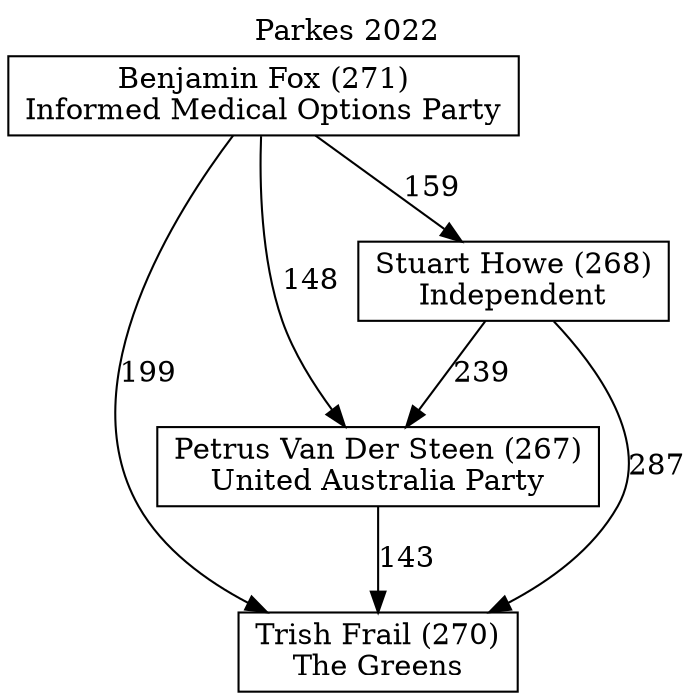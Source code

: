 // House preference flow
digraph "Trish Frail (270)_Parkes_2022" {
	graph [label="Parkes 2022" labelloc=t mclimit=10]
	node [shape=box]
	"Petrus Van Der Steen (267)" [label="Petrus Van Der Steen (267)
United Australia Party"]
	"Trish Frail (270)" [label="Trish Frail (270)
The Greens"]
	"Stuart Howe (268)" [label="Stuart Howe (268)
Independent"]
	"Benjamin Fox (271)" [label="Benjamin Fox (271)
Informed Medical Options Party"]
	"Benjamin Fox (271)" -> "Petrus Van Der Steen (267)" [label=148]
	"Benjamin Fox (271)" -> "Stuart Howe (268)" [label=159]
	"Petrus Van Der Steen (267)" -> "Trish Frail (270)" [label=143]
	"Stuart Howe (268)" -> "Trish Frail (270)" [label=287]
	"Benjamin Fox (271)" -> "Trish Frail (270)" [label=199]
	"Stuart Howe (268)" -> "Petrus Van Der Steen (267)" [label=239]
}
